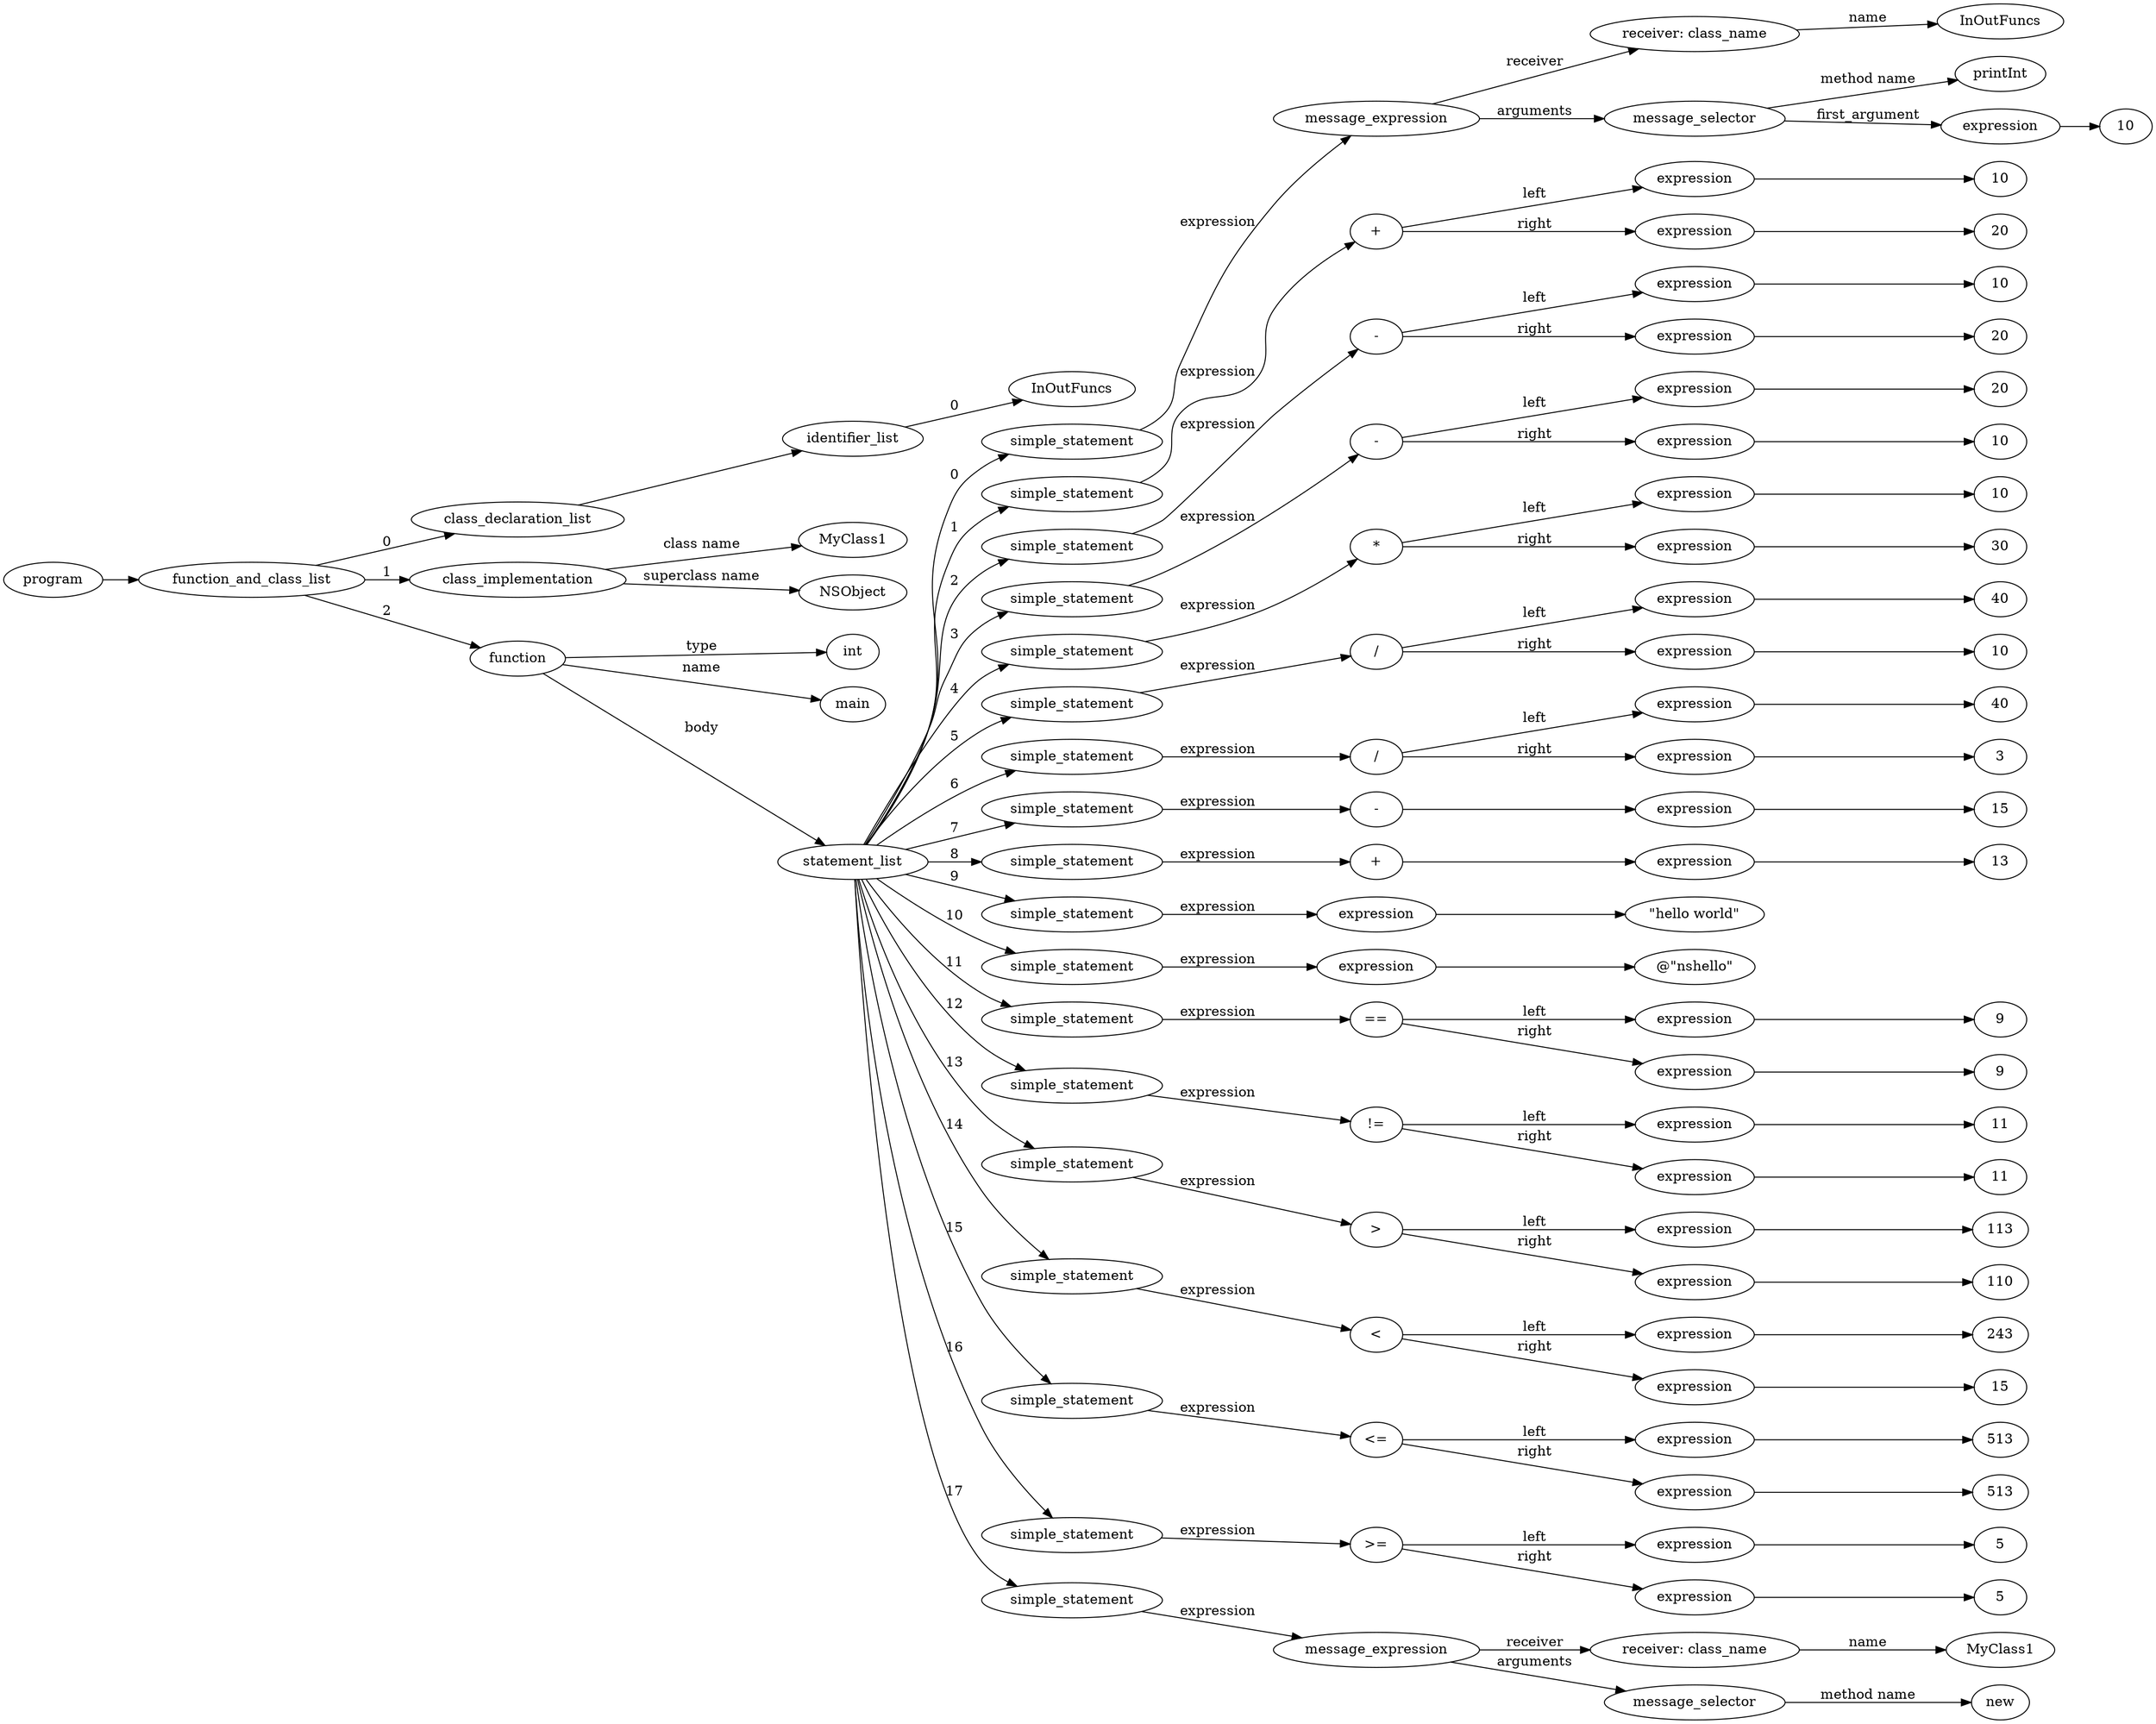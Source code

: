 digraph ObjectiveC { rankdir="LR";
103[label="program"];
103->2;
2[label="function_and_class_list"];
2->1[label="0"];
1[label="class_declaration_list"];
1->0;
0[label="identifier_list"];
0.0 [label="InOutFuncs"];
0->0.0 [label="0"];
2->3[label="1"];
3[label="class_implementation"];
3.1 [label="MyClass1"];
3->3.1 [label="class name"];
3.2 [label="NSObject"];
3->3.2 [label="superclass name"];
2->102[label="2"];
102[label="function"];
102->4[label="type"];
4[label="int"];
102->102.1 [label="name"];
102.1 [label="main"];
102->11[label="body"];
11[label="statement_list"];
11->10[label="0"];
10[label="simple_statement"];
10->9[label="expression"];
9[label="expression"];
9[label="message_expression"];
9->5[label="receiver"];
5[label="receiver: class_name"];
5.1 [label="InOutFuncs"];
5->5.1 [label="name"];
9->8[label="arguments"];
8[label="message_selector"];
8.1 [label="printInt"];
8->8.1 [label="method name"]; 
8->7[label="first_argument"];
7[label="expression"];
7->6;
6[label="10"];
11->17[label="1"];
17[label="simple_statement"];
17->16[label="expression"];
16[label="expression"];
16[label="+"];
16->13[label="left"];
13[label="expression"];
13->12;
12[label="10"];
16->15[label="right"];
15[label="expression"];
15->14;
14[label="20"];
11->23[label="2"];
23[label="simple_statement"];
23->22[label="expression"];
22[label="expression"];
22[label="-"];
22->19[label="left"];
19[label="expression"];
19->18;
18[label="10"];
22->21[label="right"];
21[label="expression"];
21->20;
20[label="20"];
11->29[label="3"];
29[label="simple_statement"];
29->28[label="expression"];
28[label="expression"];
28[label="-"];
28->25[label="left"];
25[label="expression"];
25->24;
24[label="20"];
28->27[label="right"];
27[label="expression"];
27->26;
26[label="10"];
11->35[label="4"];
35[label="simple_statement"];
35->34[label="expression"];
34[label="expression"];
34[label="*"];
34->31[label="left"];
31[label="expression"];
31->30;
30[label="10"];
34->33[label="right"];
33[label="expression"];
33->32;
32[label="30"];
11->41[label="5"];
41[label="simple_statement"];
41->40[label="expression"];
40[label="expression"];
40[label="/"];
40->37[label="left"];
37[label="expression"];
37->36;
36[label="40"];
40->39[label="right"];
39[label="expression"];
39->38;
38[label="10"];
11->47[label="6"];
47[label="simple_statement"];
47->46[label="expression"];
46[label="expression"];
46[label="/"];
46->43[label="left"];
43[label="expression"];
43->42;
42[label="40"];
46->45[label="right"];
45[label="expression"];
45->44;
44[label="3"];
11->51[label="7"];
51[label="simple_statement"];
51->50[label="expression"];
50[label="expression"];
50[label="-"];
50->49;
49[label="expression"];
49->48;
48[label="15"];
11->55[label="8"];
55[label="simple_statement"];
55->54[label="expression"];
54[label="expression"];
54[label="+"];
54->53;
53[label="expression"];
53->52;
52[label="13"];
11->58[label="9"];
58[label="simple_statement"];
58->57[label="expression"];
57[label="expression"];
57->56;
56[label=<"hello world">];
11->61[label="10"];
61[label="simple_statement"];
61->60[label="expression"];
60[label="expression"];
60->59;
59[label=<@"nshello">];
11->67[label="11"];
67[label="simple_statement"];
67->66[label="expression"];
66[label="expression"];
66[label="=="];
66->63[label="left"];
63[label="expression"];
63->62;
62[label="9"];
66->65[label="right"];
65[label="expression"];
65->64;
64[label="9"];
11->73[label="12"];
73[label="simple_statement"];
73->72[label="expression"];
72[label="expression"];
72[label="!="];
72->69[label="left"];
69[label="expression"];
69->68;
68[label="11"];
72->71[label="right"];
71[label="expression"];
71->70;
70[label="11"];
11->79[label="13"];
79[label="simple_statement"];
79->78[label="expression"];
78[label="expression"];
78[label=">"];
78->75[label="left"];
75[label="expression"];
75->74;
74[label="113"];
78->77[label="right"];
77[label="expression"];
77->76;
76[label="110"];
11->85[label="14"];
85[label="simple_statement"];
85->84[label="expression"];
84[label="expression"];
84[label="<"];
84->81[label="left"];
81[label="expression"];
81->80;
80[label="243"];
84->83[label="right"];
83[label="expression"];
83->82;
82[label="15"];
11->91[label="15"];
91[label="simple_statement"];
91->90[label="expression"];
90[label="expression"];
90[label="<="];
90->87[label="left"];
87[label="expression"];
87->86;
86[label="513"];
90->89[label="right"];
89[label="expression"];
89->88;
88[label="513"];
11->97[label="16"];
97[label="simple_statement"];
97->96[label="expression"];
96[label="expression"];
96[label=">="];
96->93[label="left"];
93[label="expression"];
93->92;
92[label="5"];
96->95[label="right"];
95[label="expression"];
95->94;
94[label="5"];
11->101[label="17"];
101[label="simple_statement"];
101->100[label="expression"];
100[label="expression"];
100[label="message_expression"];
100->98[label="receiver"];
98[label="receiver: class_name"];
98.1 [label="MyClass1"];
98->98.1 [label="name"];
100->99[label="arguments"];
99[label="message_selector"];
99.1 [label="new"];
99->99.1 [label="method name"]; 
}
